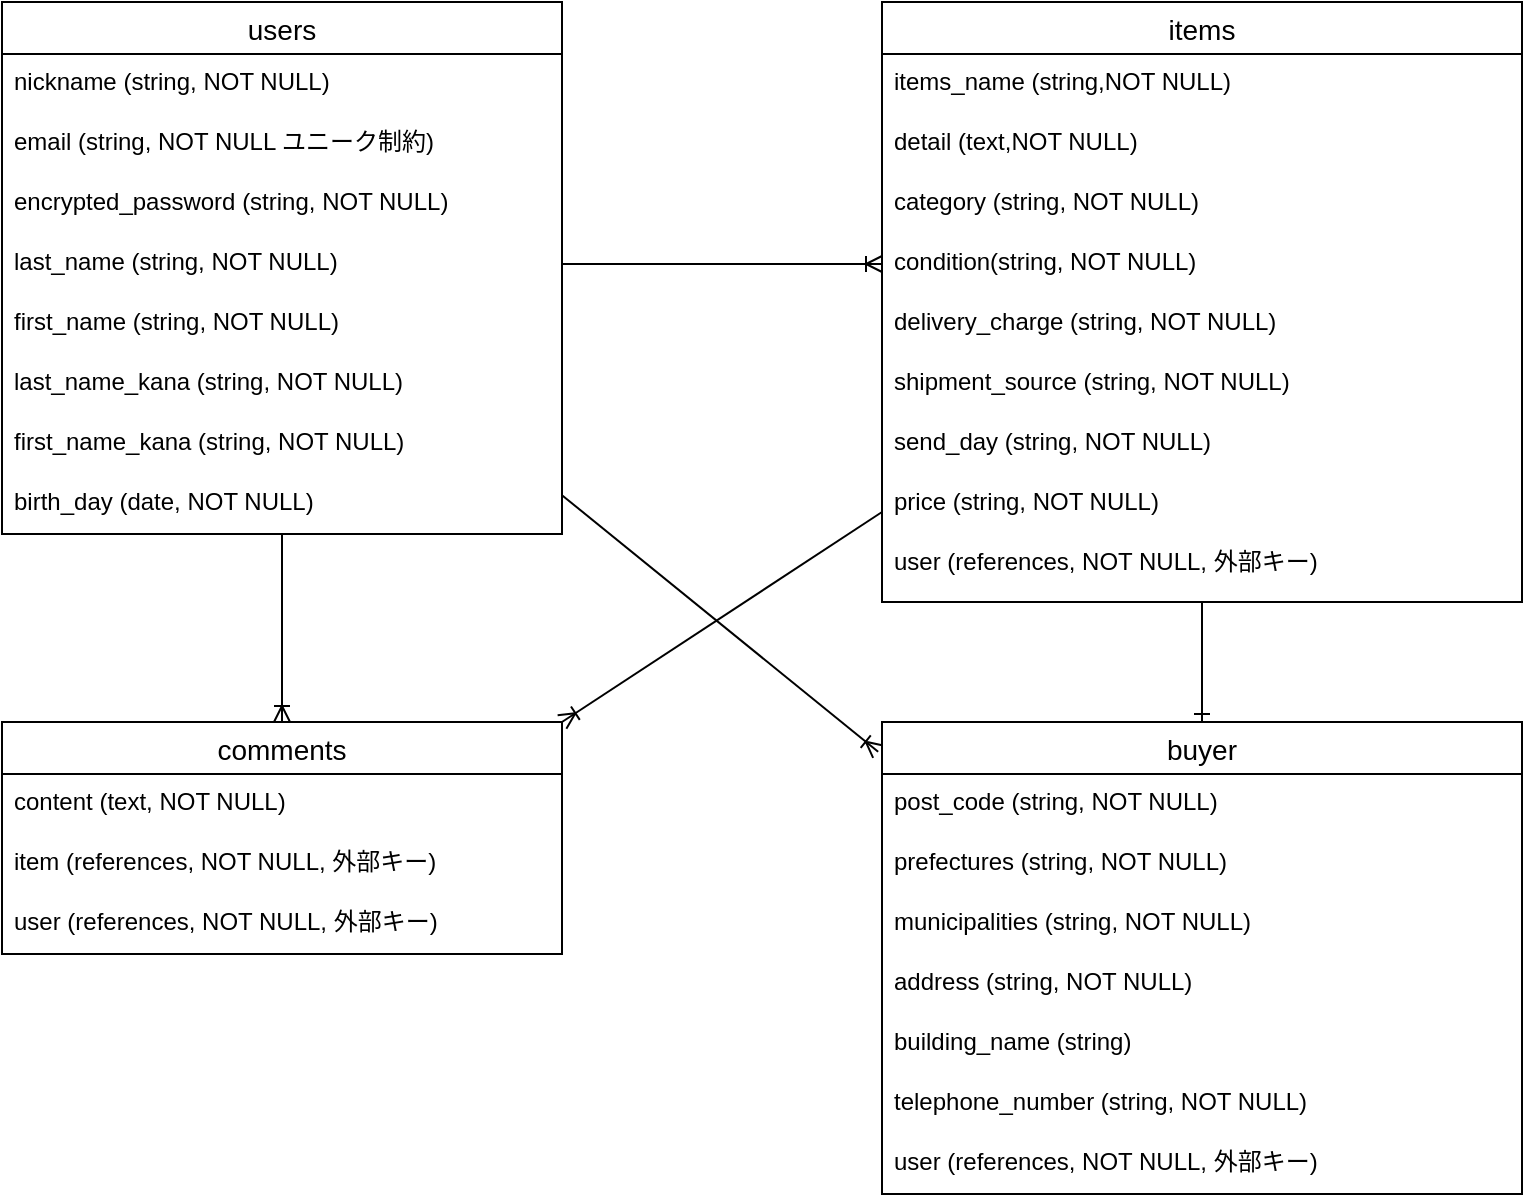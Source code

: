 <mxfile>
    <diagram id="MotiW3v3AHQfMKrfZPzB" name="ページ1">
        <mxGraphModel dx="728" dy="1475" grid="1" gridSize="10" guides="1" tooltips="1" connect="1" arrows="1" fold="1" page="1" pageScale="1" pageWidth="827" pageHeight="1169" math="0" shadow="0">
            <root>
                <mxCell id="0"/>
                <mxCell id="1" parent="0"/>
                <mxCell id="54" style="edgeStyle=none;html=1;entryX=-0.006;entryY=0.063;entryDx=0;entryDy=0;entryPerimeter=0;endArrow=ERoneToMany;endFill=0;" edge="1" parent="1" source="8" target="43">
                    <mxGeometry relative="1" as="geometry"/>
                </mxCell>
                <mxCell id="61" style="edgeStyle=none;html=1;entryX=0.5;entryY=0;entryDx=0;entryDy=0;endArrow=ERoneToMany;endFill=0;" edge="1" parent="1" source="8" target="57">
                    <mxGeometry relative="1" as="geometry"/>
                </mxCell>
                <mxCell id="8" value="users" style="swimlane;fontStyle=0;childLayout=stackLayout;horizontal=1;startSize=26;horizontalStack=0;resizeParent=1;resizeParentMax=0;resizeLast=0;collapsible=1;marginBottom=0;align=center;fontSize=14;" vertex="1" parent="1">
                    <mxGeometry x="40" y="-1120" width="280" height="266" as="geometry"/>
                </mxCell>
                <mxCell id="9" value="nickname (string, NOT NULL)" style="text;strokeColor=none;fillColor=none;spacingLeft=4;spacingRight=4;overflow=hidden;rotatable=0;points=[[0,0.5],[1,0.5]];portConstraint=eastwest;fontSize=12;" vertex="1" parent="8">
                    <mxGeometry y="26" width="280" height="30" as="geometry"/>
                </mxCell>
                <mxCell id="19" value="email (string, NOT NULL ユニーク制約)" style="text;strokeColor=none;fillColor=none;spacingLeft=4;spacingRight=4;overflow=hidden;rotatable=0;points=[[0,0.5],[1,0.5]];portConstraint=eastwest;fontSize=12;" vertex="1" parent="8">
                    <mxGeometry y="56" width="280" height="30" as="geometry"/>
                </mxCell>
                <mxCell id="21" value="encrypted_password (string, NOT NULL)" style="text;strokeColor=none;fillColor=none;spacingLeft=4;spacingRight=4;overflow=hidden;rotatable=0;points=[[0,0.5],[1,0.5]];portConstraint=eastwest;fontSize=12;" vertex="1" parent="8">
                    <mxGeometry y="86" width="280" height="30" as="geometry"/>
                </mxCell>
                <mxCell id="22" value="last_name (string, NOT NULL)" style="text;strokeColor=none;fillColor=none;spacingLeft=4;spacingRight=4;overflow=hidden;rotatable=0;points=[[0,0.5],[1,0.5]];portConstraint=eastwest;fontSize=12;" vertex="1" parent="8">
                    <mxGeometry y="116" width="280" height="30" as="geometry"/>
                </mxCell>
                <mxCell id="24" value="first_name (string, NOT NULL)" style="text;strokeColor=none;fillColor=none;spacingLeft=4;spacingRight=4;overflow=hidden;rotatable=0;points=[[0,0.5],[1,0.5]];portConstraint=eastwest;fontSize=12;" vertex="1" parent="8">
                    <mxGeometry y="146" width="280" height="30" as="geometry"/>
                </mxCell>
                <mxCell id="25" value="last_name_kana (string, NOT NULL)" style="text;strokeColor=none;fillColor=none;spacingLeft=4;spacingRight=4;overflow=hidden;rotatable=0;points=[[0,0.5],[1,0.5]];portConstraint=eastwest;fontSize=12;" vertex="1" parent="8">
                    <mxGeometry y="176" width="280" height="30" as="geometry"/>
                </mxCell>
                <mxCell id="26" value="first_name_kana (string, NOT NULL)" style="text;strokeColor=none;fillColor=none;spacingLeft=4;spacingRight=4;overflow=hidden;rotatable=0;points=[[0,0.5],[1,0.5]];portConstraint=eastwest;fontSize=12;" vertex="1" parent="8">
                    <mxGeometry y="206" width="280" height="30" as="geometry"/>
                </mxCell>
                <mxCell id="27" value="birth_day (date, NOT NULL)" style="text;strokeColor=none;fillColor=none;spacingLeft=4;spacingRight=4;overflow=hidden;rotatable=0;points=[[0,0.5],[1,0.5]];portConstraint=eastwest;fontSize=12;" vertex="1" parent="8">
                    <mxGeometry y="236" width="280" height="30" as="geometry"/>
                </mxCell>
                <mxCell id="53" style="edgeStyle=none;html=1;entryX=0.5;entryY=0;entryDx=0;entryDy=0;endArrow=ERone;endFill=0;" edge="1" parent="1" source="28" target="43">
                    <mxGeometry relative="1" as="geometry"/>
                </mxCell>
                <mxCell id="62" style="edgeStyle=none;html=1;entryX=1;entryY=0;entryDx=0;entryDy=0;endArrow=ERoneToMany;endFill=0;" edge="1" parent="1" source="28" target="57">
                    <mxGeometry relative="1" as="geometry"/>
                </mxCell>
                <mxCell id="28" value="items" style="swimlane;fontStyle=0;childLayout=stackLayout;horizontal=1;startSize=26;horizontalStack=0;resizeParent=1;resizeParentMax=0;resizeLast=0;collapsible=1;marginBottom=0;align=center;fontSize=14;strokeColor=default;" vertex="1" parent="1">
                    <mxGeometry x="480" y="-1120" width="320" height="300" as="geometry"/>
                </mxCell>
                <mxCell id="29" value="items_name (string,NOT NULL)" style="text;strokeColor=none;fillColor=none;spacingLeft=4;spacingRight=4;overflow=hidden;rotatable=0;points=[[0,0.5],[1,0.5]];portConstraint=eastwest;fontSize=12;" vertex="1" parent="28">
                    <mxGeometry y="26" width="320" height="30" as="geometry"/>
                </mxCell>
                <mxCell id="30" value="detail (text,NOT NULL)" style="text;strokeColor=none;fillColor=none;spacingLeft=4;spacingRight=4;overflow=hidden;rotatable=0;points=[[0,0.5],[1,0.5]];portConstraint=eastwest;fontSize=12;" vertex="1" parent="28">
                    <mxGeometry y="56" width="320" height="30" as="geometry"/>
                </mxCell>
                <mxCell id="32" value="category (string, NOT NULL)" style="text;strokeColor=none;fillColor=none;spacingLeft=4;spacingRight=4;overflow=hidden;rotatable=0;points=[[0,0.5],[1,0.5]];portConstraint=eastwest;fontSize=12;" vertex="1" parent="28">
                    <mxGeometry y="86" width="320" height="30" as="geometry"/>
                </mxCell>
                <mxCell id="33" value="condition(string, NOT NULL)" style="text;strokeColor=none;fillColor=none;spacingLeft=4;spacingRight=4;overflow=hidden;rotatable=0;points=[[0,0.5],[1,0.5]];portConstraint=eastwest;fontSize=12;" vertex="1" parent="28">
                    <mxGeometry y="116" width="320" height="30" as="geometry"/>
                </mxCell>
                <mxCell id="34" value="delivery_charge (string, NOT NULL)" style="text;strokeColor=none;fillColor=none;spacingLeft=4;spacingRight=4;overflow=hidden;rotatable=0;points=[[0,0.5],[1,0.5]];portConstraint=eastwest;fontSize=12;" vertex="1" parent="28">
                    <mxGeometry y="146" width="320" height="30" as="geometry"/>
                </mxCell>
                <mxCell id="35" value="shipment_source (string, NOT NULL)" style="text;strokeColor=none;fillColor=none;spacingLeft=4;spacingRight=4;overflow=hidden;rotatable=0;points=[[0,0.5],[1,0.5]];portConstraint=eastwest;fontSize=12;" vertex="1" parent="28">
                    <mxGeometry y="176" width="320" height="30" as="geometry"/>
                </mxCell>
                <mxCell id="36" value="send_day (string, NOT NULL)" style="text;strokeColor=none;fillColor=none;spacingLeft=4;spacingRight=4;overflow=hidden;rotatable=0;points=[[0,0.5],[1,0.5]];portConstraint=eastwest;fontSize=12;" vertex="1" parent="28">
                    <mxGeometry y="206" width="320" height="30" as="geometry"/>
                </mxCell>
                <mxCell id="37" value="price (string, NOT NULL)" style="text;strokeColor=none;fillColor=none;spacingLeft=4;spacingRight=4;overflow=hidden;rotatable=0;points=[[0,0.5],[1,0.5]];portConstraint=eastwest;fontSize=12;" vertex="1" parent="28">
                    <mxGeometry y="236" width="320" height="30" as="geometry"/>
                </mxCell>
                <mxCell id="31" value="user (references, NOT NULL, 外部キー)" style="text;strokeColor=none;fillColor=none;spacingLeft=4;spacingRight=4;overflow=hidden;rotatable=0;points=[[0,0.5],[1,0.5]];portConstraint=eastwest;fontSize=12;" vertex="1" parent="28">
                    <mxGeometry y="266" width="320" height="34" as="geometry"/>
                </mxCell>
                <mxCell id="43" value="buyer" style="swimlane;fontStyle=0;childLayout=stackLayout;horizontal=1;startSize=26;horizontalStack=0;resizeParent=1;resizeParentMax=0;resizeLast=0;collapsible=1;marginBottom=0;align=center;fontSize=14;strokeColor=default;" vertex="1" parent="1">
                    <mxGeometry x="480" y="-760" width="320" height="236" as="geometry"/>
                </mxCell>
                <mxCell id="45" value="post_code (string, NOT NULL)" style="text;strokeColor=none;fillColor=none;spacingLeft=4;spacingRight=4;overflow=hidden;rotatable=0;points=[[0,0.5],[1,0.5]];portConstraint=eastwest;fontSize=12;" vertex="1" parent="43">
                    <mxGeometry y="26" width="320" height="30" as="geometry"/>
                </mxCell>
                <mxCell id="47" value="prefectures (string, NOT NULL)" style="text;strokeColor=none;fillColor=none;spacingLeft=4;spacingRight=4;overflow=hidden;rotatable=0;points=[[0,0.5],[1,0.5]];portConstraint=eastwest;fontSize=12;" vertex="1" parent="43">
                    <mxGeometry y="56" width="320" height="30" as="geometry"/>
                </mxCell>
                <mxCell id="48" value="municipalities (string, NOT NULL)" style="text;strokeColor=none;fillColor=none;spacingLeft=4;spacingRight=4;overflow=hidden;rotatable=0;points=[[0,0.5],[1,0.5]];portConstraint=eastwest;fontSize=12;" vertex="1" parent="43">
                    <mxGeometry y="86" width="320" height="30" as="geometry"/>
                </mxCell>
                <mxCell id="49" value="address (string, NOT NULL)" style="text;strokeColor=none;fillColor=none;spacingLeft=4;spacingRight=4;overflow=hidden;rotatable=0;points=[[0,0.5],[1,0.5]];portConstraint=eastwest;fontSize=12;" vertex="1" parent="43">
                    <mxGeometry y="116" width="320" height="30" as="geometry"/>
                </mxCell>
                <mxCell id="50" value="building_name (string)" style="text;strokeColor=none;fillColor=none;spacingLeft=4;spacingRight=4;overflow=hidden;rotatable=0;points=[[0,0.5],[1,0.5]];portConstraint=eastwest;fontSize=12;" vertex="1" parent="43">
                    <mxGeometry y="146" width="320" height="30" as="geometry"/>
                </mxCell>
                <mxCell id="56" value="telephone_number (string, NOT NULL)" style="text;strokeColor=none;fillColor=none;spacingLeft=4;spacingRight=4;overflow=hidden;rotatable=0;points=[[0,0.5],[1,0.5]];portConstraint=eastwest;fontSize=12;" vertex="1" parent="43">
                    <mxGeometry y="176" width="320" height="30" as="geometry"/>
                </mxCell>
                <mxCell id="46" value="user (references, NOT NULL, 外部キー)" style="text;strokeColor=none;fillColor=none;spacingLeft=4;spacingRight=4;overflow=hidden;rotatable=0;points=[[0,0.5],[1,0.5]];portConstraint=eastwest;fontSize=12;" vertex="1" parent="43">
                    <mxGeometry y="206" width="320" height="30" as="geometry"/>
                </mxCell>
                <mxCell id="55" style="edgeStyle=none;html=1;exitX=1;exitY=0.5;exitDx=0;exitDy=0;entryX=0;entryY=0.5;entryDx=0;entryDy=0;endArrow=ERoneToMany;endFill=0;" edge="1" parent="1" source="22" target="33">
                    <mxGeometry relative="1" as="geometry"/>
                </mxCell>
                <mxCell id="57" value="comments" style="swimlane;fontStyle=0;childLayout=stackLayout;horizontal=1;startSize=26;horizontalStack=0;resizeParent=1;resizeParentMax=0;resizeLast=0;collapsible=1;marginBottom=0;align=center;fontSize=14;strokeColor=default;" vertex="1" parent="1">
                    <mxGeometry x="40" y="-760" width="280" height="116" as="geometry"/>
                </mxCell>
                <mxCell id="58" value="content (text, NOT NULL)" style="text;strokeColor=none;fillColor=none;spacingLeft=4;spacingRight=4;overflow=hidden;rotatable=0;points=[[0,0.5],[1,0.5]];portConstraint=eastwest;fontSize=12;" vertex="1" parent="57">
                    <mxGeometry y="26" width="280" height="30" as="geometry"/>
                </mxCell>
                <mxCell id="59" value="item (references, NOT NULL, 外部キー)" style="text;strokeColor=none;fillColor=none;spacingLeft=4;spacingRight=4;overflow=hidden;rotatable=0;points=[[0,0.5],[1,0.5]];portConstraint=eastwest;fontSize=12;" vertex="1" parent="57">
                    <mxGeometry y="56" width="280" height="30" as="geometry"/>
                </mxCell>
                <mxCell id="60" value="user (references, NOT NULL, 外部キー)" style="text;strokeColor=none;fillColor=none;spacingLeft=4;spacingRight=4;overflow=hidden;rotatable=0;points=[[0,0.5],[1,0.5]];portConstraint=eastwest;fontSize=12;" vertex="1" parent="57">
                    <mxGeometry y="86" width="280" height="30" as="geometry"/>
                </mxCell>
            </root>
        </mxGraphModel>
    </diagram>
</mxfile>